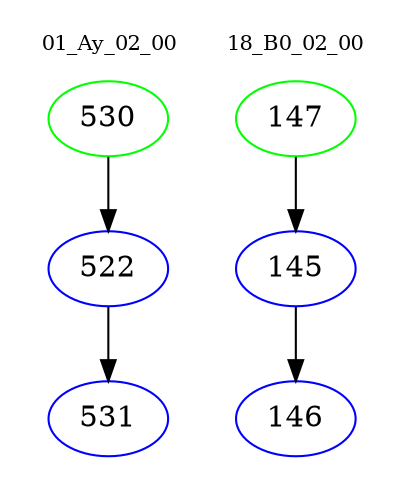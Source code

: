 digraph{
subgraph cluster_0 {
color = white
label = "01_Ay_02_00";
fontsize=10;
T0_530 [label="530", color="green"]
T0_530 -> T0_522 [color="black"]
T0_522 [label="522", color="blue"]
T0_522 -> T0_531 [color="black"]
T0_531 [label="531", color="blue"]
}
subgraph cluster_1 {
color = white
label = "18_B0_02_00";
fontsize=10;
T1_147 [label="147", color="green"]
T1_147 -> T1_145 [color="black"]
T1_145 [label="145", color="blue"]
T1_145 -> T1_146 [color="black"]
T1_146 [label="146", color="blue"]
}
}
